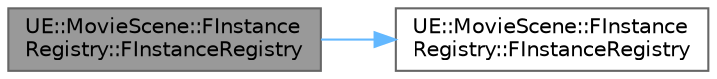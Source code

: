 digraph "UE::MovieScene::FInstanceRegistry::FInstanceRegistry"
{
 // INTERACTIVE_SVG=YES
 // LATEX_PDF_SIZE
  bgcolor="transparent";
  edge [fontname=Helvetica,fontsize=10,labelfontname=Helvetica,labelfontsize=10];
  node [fontname=Helvetica,fontsize=10,shape=box,height=0.2,width=0.4];
  rankdir="LR";
  Node1 [id="Node000001",label="UE::MovieScene::FInstance\lRegistry::FInstanceRegistry",height=0.2,width=0.4,color="gray40", fillcolor="grey60", style="filled", fontcolor="black",tooltip=" "];
  Node1 -> Node2 [id="edge1_Node000001_Node000002",color="steelblue1",style="solid",tooltip=" "];
  Node2 [id="Node000002",label="UE::MovieScene::FInstance\lRegistry::FInstanceRegistry",height=0.2,width=0.4,color="grey40", fillcolor="white", style="filled",URL="$db/d46/structUE_1_1MovieScene_1_1FInstanceRegistry.html#a0c71eec1eee0e19dab839f56580f6352",tooltip=" "];
}
